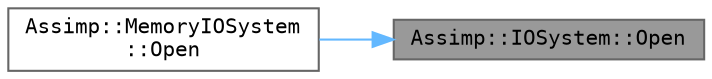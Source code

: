digraph "Assimp::IOSystem::Open"
{
 // LATEX_PDF_SIZE
  bgcolor="transparent";
  edge [fontname=Terminal,fontsize=10,labelfontname=Helvetica,labelfontsize=10];
  node [fontname=Terminal,fontsize=10,shape=box,height=0.2,width=0.4];
  rankdir="RL";
  Node1 [label="Assimp::IOSystem::Open",height=0.2,width=0.4,color="gray40", fillcolor="grey60", style="filled", fontcolor="black",tooltip="Open a new file with a given path."];
  Node1 -> Node2 [dir="back",color="steelblue1",style="solid"];
  Node2 [label="Assimp::MemoryIOSystem\l::Open",height=0.2,width=0.4,color="grey40", fillcolor="white", style="filled",URL="$class_assimp_1_1_memory_i_o_system.html#aa7f1f8576f509adced186826fbc96890",tooltip="Open a new file with a given path."];
}
